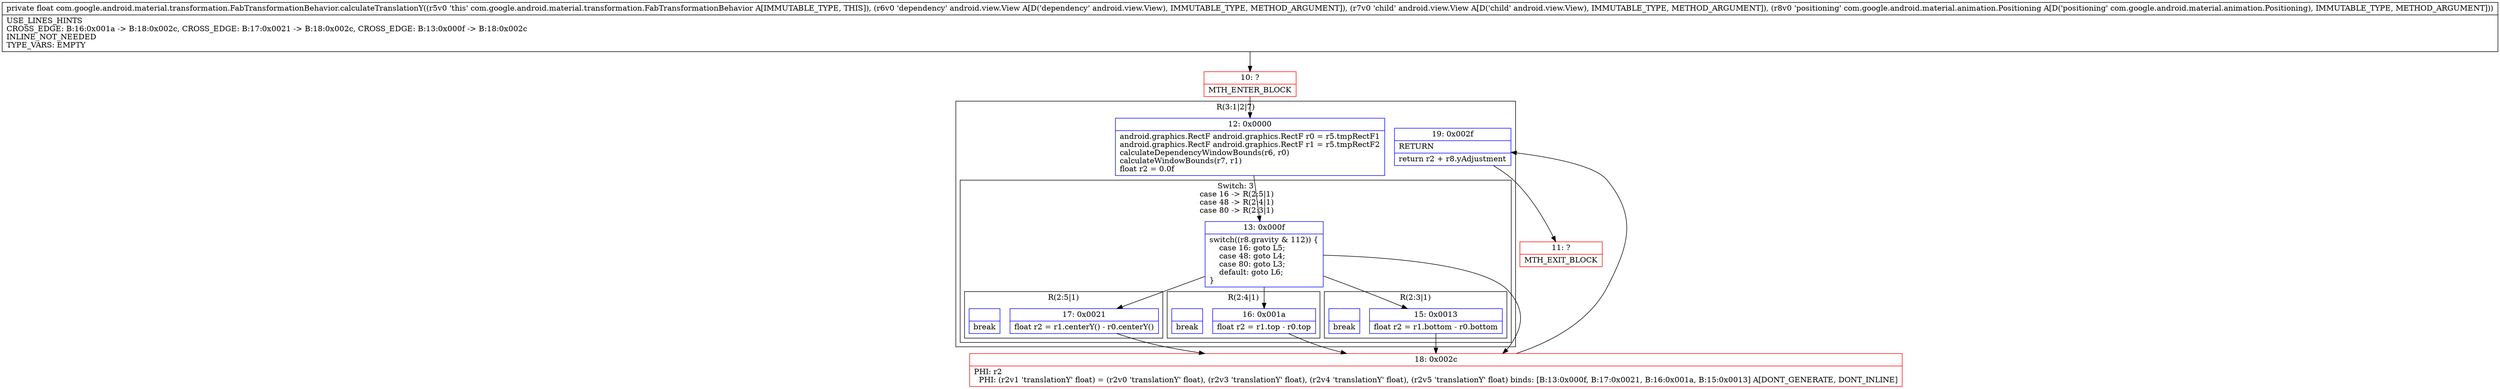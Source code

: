 digraph "CFG forcom.google.android.material.transformation.FabTransformationBehavior.calculateTranslationY(Landroid\/view\/View;Landroid\/view\/View;Lcom\/google\/android\/material\/animation\/Positioning;)F" {
subgraph cluster_Region_716591727 {
label = "R(3:1|2|7)";
node [shape=record,color=blue];
Node_12 [shape=record,label="{12\:\ 0x0000|android.graphics.RectF android.graphics.RectF r0 = r5.tmpRectF1\landroid.graphics.RectF android.graphics.RectF r1 = r5.tmpRectF2\lcalculateDependencyWindowBounds(r6, r0)\lcalculateWindowBounds(r7, r1)\lfloat r2 = 0.0f\l}"];
subgraph cluster_SwitchRegion_898127469 {
label = "Switch: 3
 case 16 -> R(2:5|1)
 case 48 -> R(2:4|1)
 case 80 -> R(2:3|1)";
node [shape=record,color=blue];
Node_13 [shape=record,label="{13\:\ 0x000f|switch((r8.gravity & 112)) \{\l    case 16: goto L5;\l    case 48: goto L4;\l    case 80: goto L3;\l    default: goto L6;\l\}\l}"];
subgraph cluster_Region_750627353 {
label = "R(2:5|1)";
node [shape=record,color=blue];
Node_17 [shape=record,label="{17\:\ 0x0021|float r2 = r1.centerY() \- r0.centerY()\l}"];
Node_InsnContainer_386976588 [shape=record,label="{|break\l}"];
}
subgraph cluster_Region_1431430620 {
label = "R(2:4|1)";
node [shape=record,color=blue];
Node_16 [shape=record,label="{16\:\ 0x001a|float r2 = r1.top \- r0.top\l}"];
Node_InsnContainer_1056154523 [shape=record,label="{|break\l}"];
}
subgraph cluster_Region_865099512 {
label = "R(2:3|1)";
node [shape=record,color=blue];
Node_15 [shape=record,label="{15\:\ 0x0013|float r2 = r1.bottom \- r0.bottom\l}"];
Node_InsnContainer_1867614291 [shape=record,label="{|break\l}"];
}
}
Node_19 [shape=record,label="{19\:\ 0x002f|RETURN\l|return r2 + r8.yAdjustment\l}"];
}
Node_10 [shape=record,color=red,label="{10\:\ ?|MTH_ENTER_BLOCK\l}"];
Node_18 [shape=record,color=red,label="{18\:\ 0x002c|PHI: r2 \l  PHI: (r2v1 'translationY' float) = (r2v0 'translationY' float), (r2v3 'translationY' float), (r2v4 'translationY' float), (r2v5 'translationY' float) binds: [B:13:0x000f, B:17:0x0021, B:16:0x001a, B:15:0x0013] A[DONT_GENERATE, DONT_INLINE]\l}"];
Node_11 [shape=record,color=red,label="{11\:\ ?|MTH_EXIT_BLOCK\l}"];
MethodNode[shape=record,label="{private float com.google.android.material.transformation.FabTransformationBehavior.calculateTranslationY((r5v0 'this' com.google.android.material.transformation.FabTransformationBehavior A[IMMUTABLE_TYPE, THIS]), (r6v0 'dependency' android.view.View A[D('dependency' android.view.View), IMMUTABLE_TYPE, METHOD_ARGUMENT]), (r7v0 'child' android.view.View A[D('child' android.view.View), IMMUTABLE_TYPE, METHOD_ARGUMENT]), (r8v0 'positioning' com.google.android.material.animation.Positioning A[D('positioning' com.google.android.material.animation.Positioning), IMMUTABLE_TYPE, METHOD_ARGUMENT]))  | USE_LINES_HINTS\lCROSS_EDGE: B:16:0x001a \-\> B:18:0x002c, CROSS_EDGE: B:17:0x0021 \-\> B:18:0x002c, CROSS_EDGE: B:13:0x000f \-\> B:18:0x002c\lINLINE_NOT_NEEDED\lTYPE_VARS: EMPTY\l}"];
MethodNode -> Node_10;Node_12 -> Node_13;
Node_13 -> Node_15;
Node_13 -> Node_16;
Node_13 -> Node_17;
Node_13 -> Node_18;
Node_17 -> Node_18;
Node_16 -> Node_18;
Node_15 -> Node_18;
Node_19 -> Node_11;
Node_10 -> Node_12;
Node_18 -> Node_19;
}

